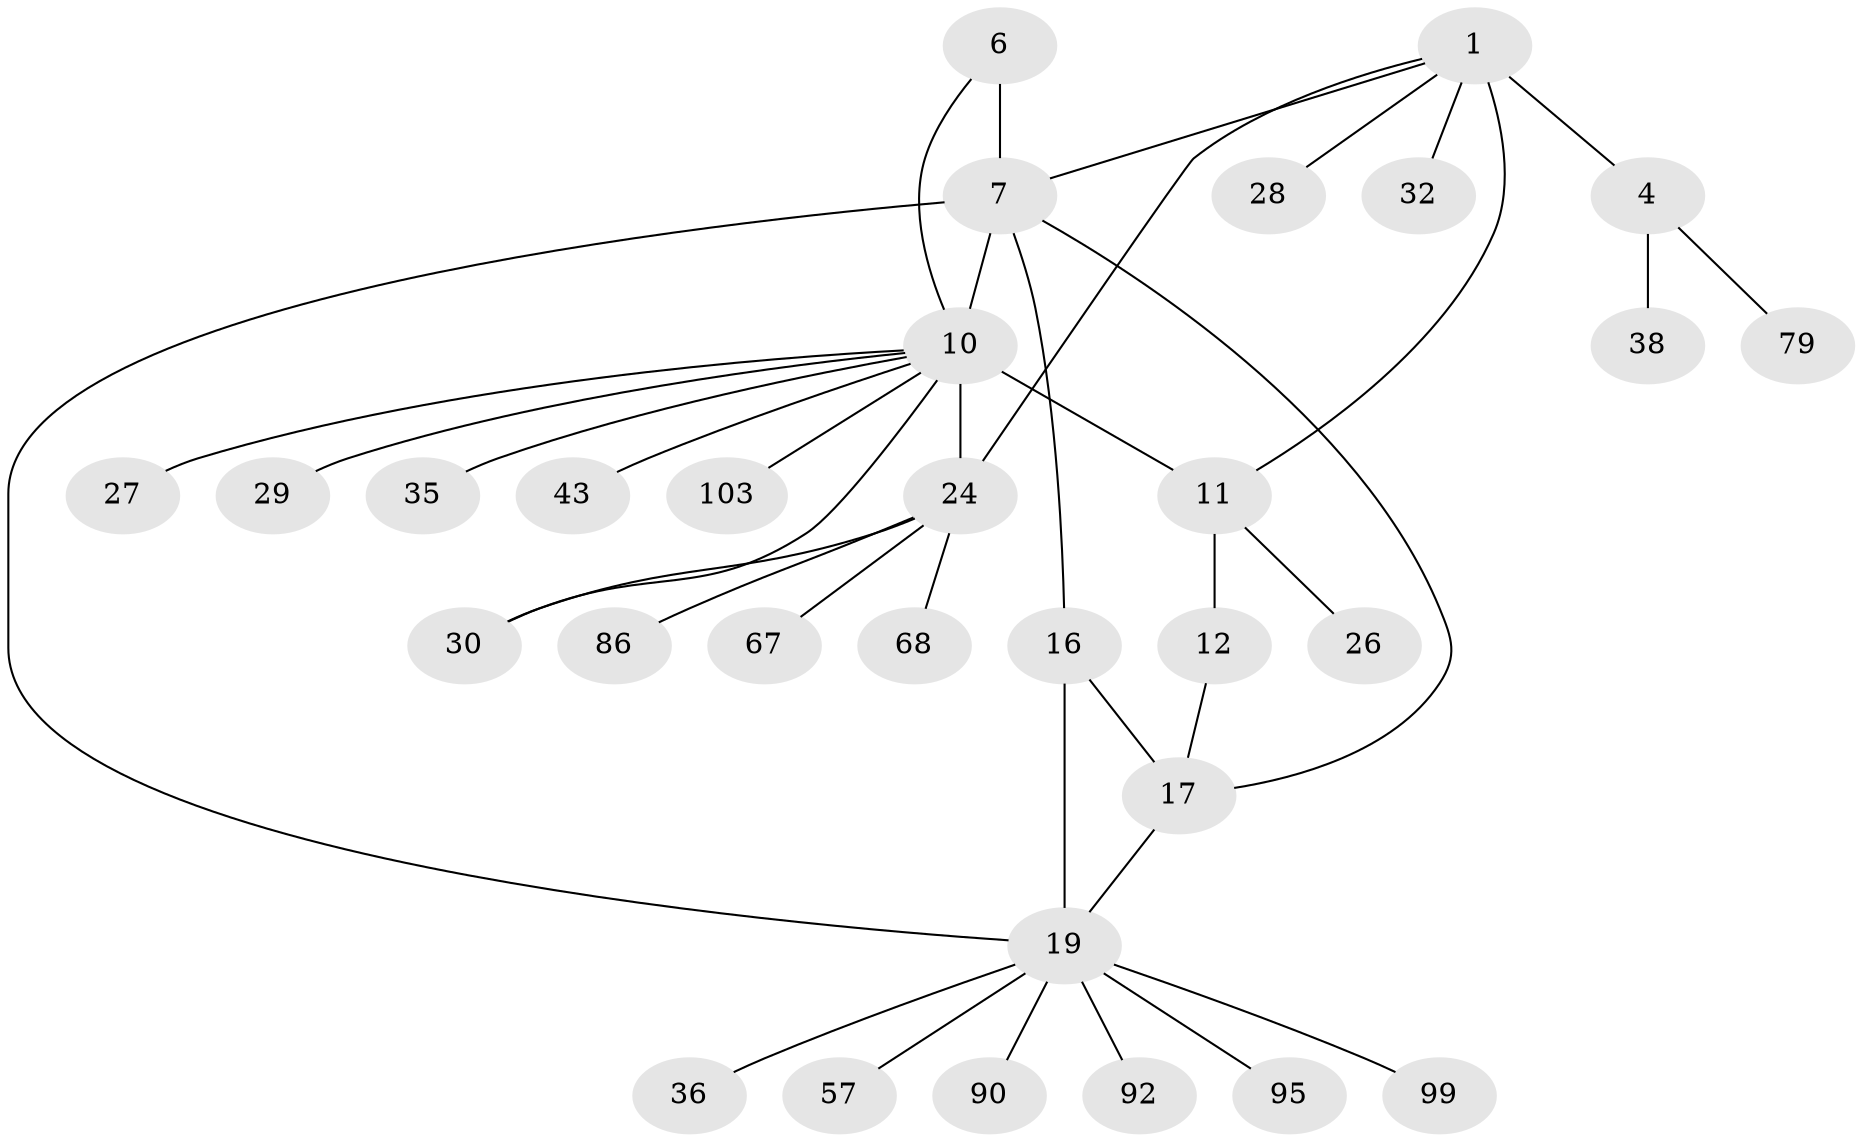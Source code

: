 // original degree distribution, {10: 0.04807692307692308, 6: 0.038461538461538464, 7: 0.028846153846153848, 5: 0.038461538461538464, 8: 0.019230769230769232, 9: 0.038461538461538464, 4: 0.04807692307692308, 11: 0.009615384615384616, 1: 0.6538461538461539, 2: 0.057692307692307696, 3: 0.019230769230769232}
// Generated by graph-tools (version 1.1) at 2025/19/03/04/25 18:19:41]
// undirected, 31 vertices, 38 edges
graph export_dot {
graph [start="1"]
  node [color=gray90,style=filled];
  1 [super="+37+40+2+72+100"];
  4;
  6 [super="+45+34+87"];
  7 [super="+8+9+62"];
  10 [super="+21"];
  11 [super="+13"];
  12 [super="+75+78+83+91+104"];
  16 [super="+18+82"];
  17;
  19 [super="+47"];
  24 [super="+25"];
  26;
  27 [super="+88+73+50"];
  28;
  29;
  30;
  32;
  35 [super="+81+98+65"];
  36 [super="+56"];
  38;
  43 [super="+71+94"];
  57;
  67;
  68;
  79;
  86;
  90;
  92;
  95;
  99;
  103;
  1 -- 4 [weight=4];
  1 -- 11;
  1 -- 28;
  1 -- 32;
  1 -- 7 [weight=2];
  1 -- 24;
  4 -- 38;
  4 -- 79;
  6 -- 7 [weight=3];
  6 -- 10;
  7 -- 10 [weight=5];
  7 -- 16 [weight=2];
  7 -- 17;
  7 -- 19;
  10 -- 11 [weight=3];
  10 -- 29;
  10 -- 30;
  10 -- 43;
  10 -- 103;
  10 -- 35;
  10 -- 24 [weight=6];
  10 -- 27;
  11 -- 12 [weight=4];
  11 -- 26;
  12 -- 17;
  16 -- 17 [weight=2];
  16 -- 19 [weight=2];
  17 -- 19;
  19 -- 36;
  19 -- 57;
  19 -- 90;
  19 -- 92;
  19 -- 95;
  19 -- 99;
  24 -- 67;
  24 -- 68;
  24 -- 86;
  24 -- 30;
}
